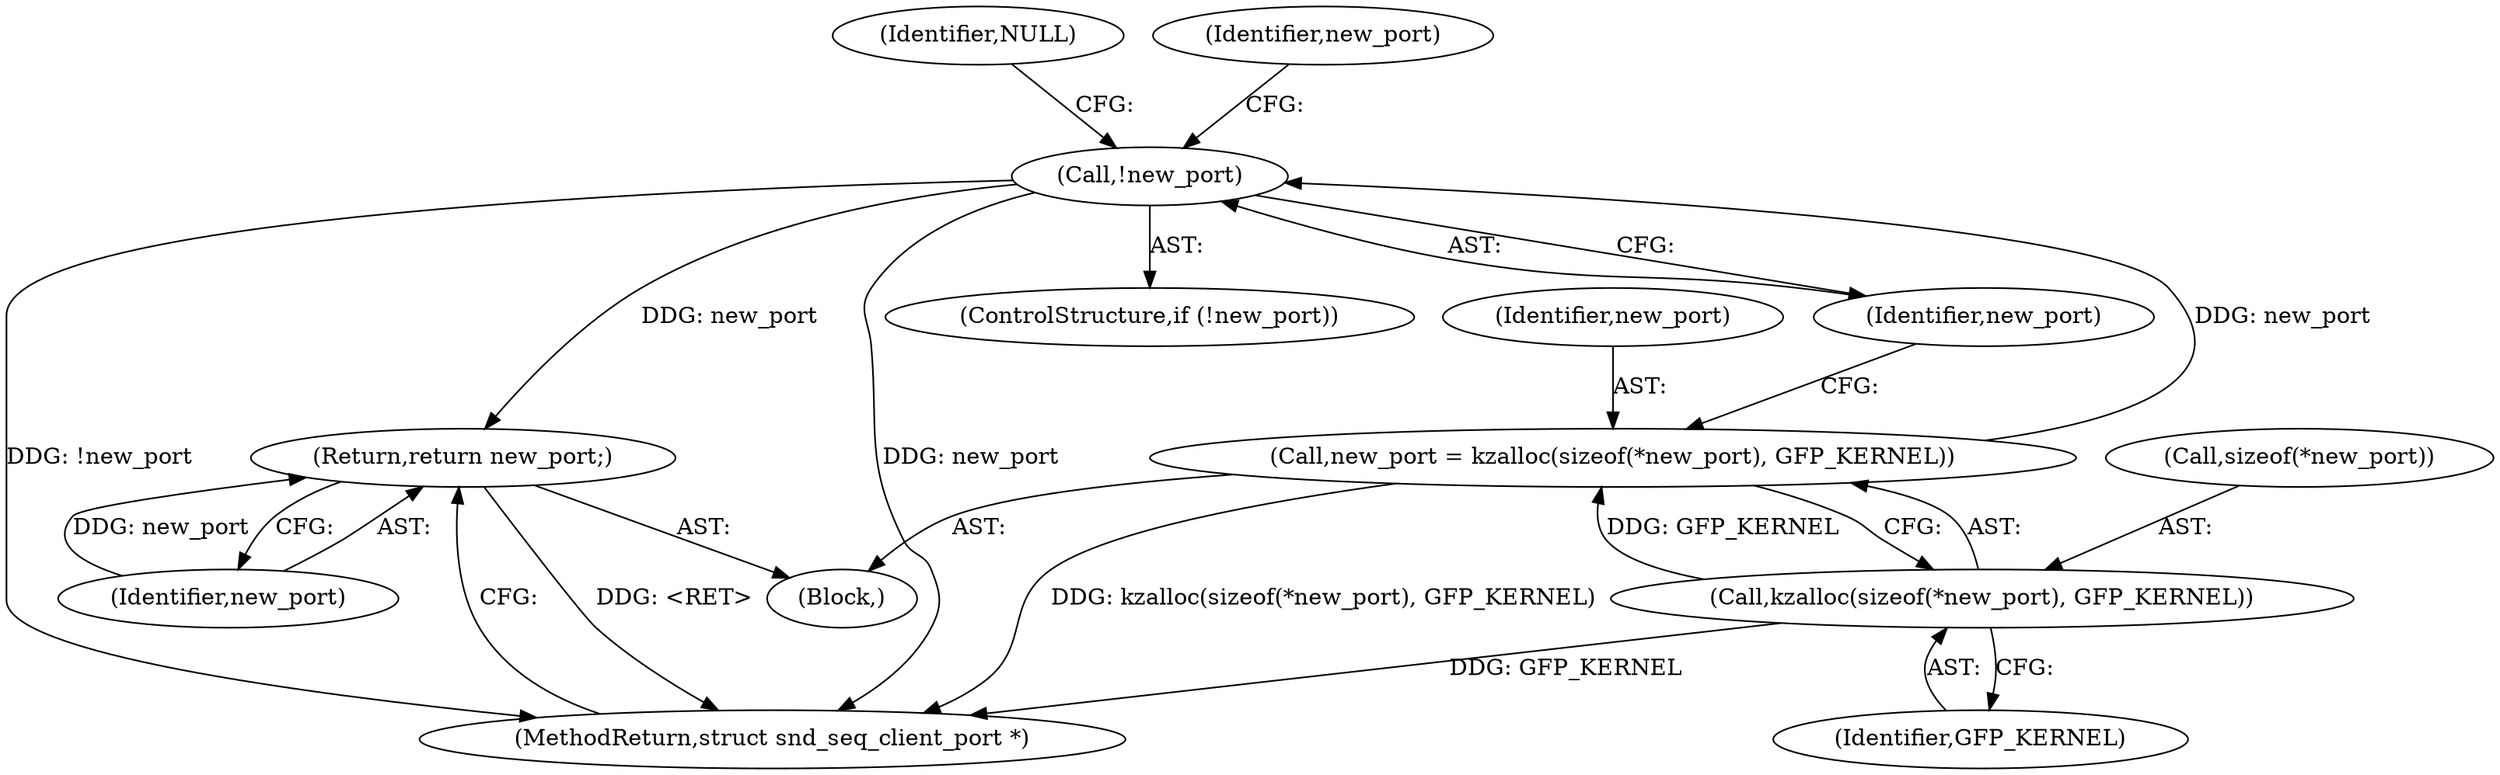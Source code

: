 digraph "0_linux_71105998845fb012937332fe2e806d443c09e026_0@pointer" {
"1000147" [label="(Call,!new_port)"];
"1000139" [label="(Call,new_port = kzalloc(sizeof(*new_port), GFP_KERNEL))"];
"1000141" [label="(Call,kzalloc(sizeof(*new_port), GFP_KERNEL))"];
"1000273" [label="(Return,return new_port;)"];
"1000274" [label="(Identifier,new_port)"];
"1000148" [label="(Identifier,new_port)"];
"1000150" [label="(Identifier,NULL)"];
"1000146" [label="(ControlStructure,if (!new_port))"];
"1000145" [label="(Identifier,GFP_KERNEL)"];
"1000110" [label="(Block,)"];
"1000141" [label="(Call,kzalloc(sizeof(*new_port), GFP_KERNEL))"];
"1000273" [label="(Return,return new_port;)"];
"1000140" [label="(Identifier,new_port)"];
"1000142" [label="(Call,sizeof(*new_port))"];
"1000154" [label="(Identifier,new_port)"];
"1000139" [label="(Call,new_port = kzalloc(sizeof(*new_port), GFP_KERNEL))"];
"1000275" [label="(MethodReturn,struct snd_seq_client_port *)"];
"1000147" [label="(Call,!new_port)"];
"1000147" -> "1000146"  [label="AST: "];
"1000147" -> "1000148"  [label="CFG: "];
"1000148" -> "1000147"  [label="AST: "];
"1000150" -> "1000147"  [label="CFG: "];
"1000154" -> "1000147"  [label="CFG: "];
"1000147" -> "1000275"  [label="DDG: new_port"];
"1000147" -> "1000275"  [label="DDG: !new_port"];
"1000139" -> "1000147"  [label="DDG: new_port"];
"1000147" -> "1000273"  [label="DDG: new_port"];
"1000139" -> "1000110"  [label="AST: "];
"1000139" -> "1000141"  [label="CFG: "];
"1000140" -> "1000139"  [label="AST: "];
"1000141" -> "1000139"  [label="AST: "];
"1000148" -> "1000139"  [label="CFG: "];
"1000139" -> "1000275"  [label="DDG: kzalloc(sizeof(*new_port), GFP_KERNEL)"];
"1000141" -> "1000139"  [label="DDG: GFP_KERNEL"];
"1000141" -> "1000145"  [label="CFG: "];
"1000142" -> "1000141"  [label="AST: "];
"1000145" -> "1000141"  [label="AST: "];
"1000141" -> "1000275"  [label="DDG: GFP_KERNEL"];
"1000273" -> "1000110"  [label="AST: "];
"1000273" -> "1000274"  [label="CFG: "];
"1000274" -> "1000273"  [label="AST: "];
"1000275" -> "1000273"  [label="CFG: "];
"1000273" -> "1000275"  [label="DDG: <RET>"];
"1000274" -> "1000273"  [label="DDG: new_port"];
}

